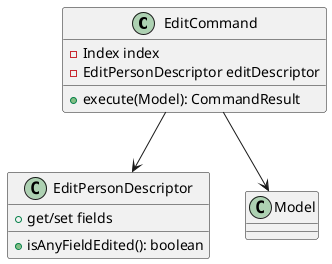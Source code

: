 @startuml
class EditCommand {
  - Index index
  - EditPersonDescriptor editDescriptor
  + execute(Model): CommandResult
}

class EditPersonDescriptor {
  + get/set fields
  + isAnyFieldEdited(): boolean
}

EditCommand --> EditPersonDescriptor
EditCommand --> Model
@enduml
